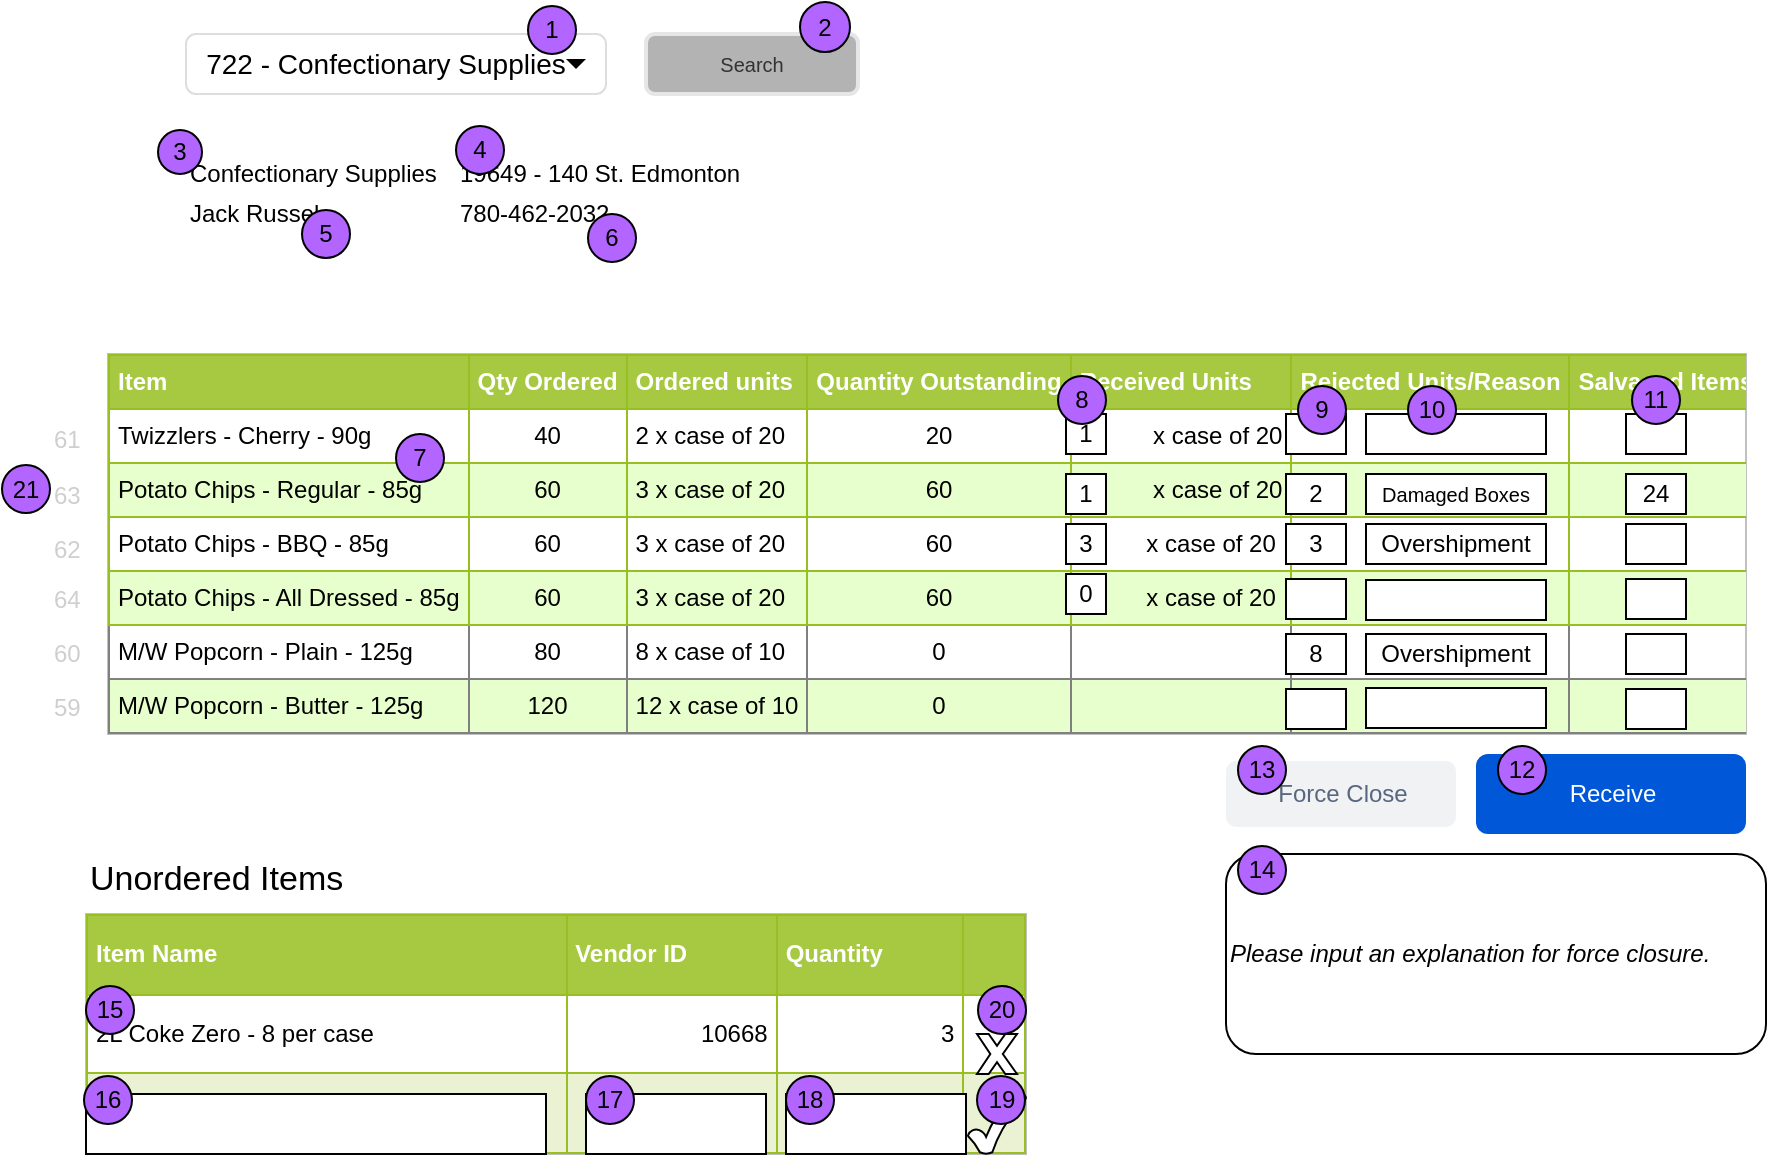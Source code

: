 <mxfile version="12.2.6" type="device" pages="1"><diagram id="E-9YQ9Q0uSyPEgUVO-gV" name="Page-1"><mxGraphModel dx="1621" dy="636" grid="0" gridSize="10" guides="1" tooltips="1" connect="1" arrows="1" fold="1" page="0" pageScale="1" pageWidth="850" pageHeight="1100" math="0" shadow="0"><root><mxCell id="0"/><mxCell id="1" parent="0"/><mxCell id="veQuT07u7sGcPLlV7KV6-1" value="722 - Confectionary Supplies" style="html=1;shadow=0;dashed=0;shape=mxgraph.bootstrap.rrect;rSize=5;strokeColor=#dddddd;spacingRight=10;fontSize=14;whiteSpace=wrap;align=center;" parent="1" vertex="1"><mxGeometry x="80" y="90" width="210" height="30" as="geometry"/></mxCell><mxCell id="veQuT07u7sGcPLlV7KV6-2" value="" style="shape=triangle;direction=south;fillColor=#000000;strokeColor=none;perimeter=none;" parent="veQuT07u7sGcPLlV7KV6-1" vertex="1"><mxGeometry x="1" y="0.5" width="10" height="5" relative="1" as="geometry"><mxPoint x="-20" y="-2.5" as="offset"/></mxGeometry></mxCell><mxCell id="veQuT07u7sGcPLlV7KV6-57" value="1" style="ellipse;whiteSpace=wrap;html=1;aspect=fixed;labelBackgroundColor=none;fontColor=none;fillColor=#B266FF;" parent="veQuT07u7sGcPLlV7KV6-1" vertex="1"><mxGeometry x="171" y="-14" width="24" height="24" as="geometry"/></mxCell><mxCell id="veQuT07u7sGcPLlV7KV6-5" value="Search" style="rounded=1;html=1;shadow=0;dashed=0;whiteSpace=wrap;fontSize=10;fillColor=#B3B3B3;align=center;strokeColor=#E6E6E6;fontColor=#333333;strokeWidth=2;" parent="1" vertex="1"><mxGeometry x="310" y="90" width="106" height="30" as="geometry"/></mxCell><mxCell id="veQuT07u7sGcPLlV7KV6-9" value="&lt;div&gt;Confectionary Supplies&lt;/div&gt;" style="text;html=1;resizable=0;points=[];autosize=1;align=left;verticalAlign=top;spacingTop=-4;" parent="1" vertex="1"><mxGeometry x="80" y="150" width="140" height="20" as="geometry"/></mxCell><mxCell id="veQuT07u7sGcPLlV7KV6-10" value="Jack Russel" style="text;html=1;resizable=0;points=[];autosize=1;align=left;verticalAlign=top;spacingTop=-4;" parent="1" vertex="1"><mxGeometry x="80" y="170" width="80" height="20" as="geometry"/></mxCell><mxCell id="veQuT07u7sGcPLlV7KV6-11" value="780-462-2032" style="text;html=1;resizable=0;points=[];autosize=1;align=left;verticalAlign=top;spacingTop=-4;" parent="1" vertex="1"><mxGeometry x="215" y="170" width="90" height="20" as="geometry"/></mxCell><mxCell id="veQuT07u7sGcPLlV7KV6-12" value="19649 - 140 St. Edmonton" style="text;html=1;resizable=0;points=[];autosize=1;align=left;verticalAlign=top;spacingTop=-4;" parent="1" vertex="1"><mxGeometry x="215" y="150" width="150" height="20" as="geometry"/></mxCell><mxCell id="veQuT07u7sGcPLlV7KV6-13" value="&lt;table style=&quot;width: 100% ; height: 100% ; border-collapse: collapse&quot; width=&quot;100%&quot; cellpadding=&quot;4&quot; border=&quot;1&quot;&gt;&lt;tbody&gt;&lt;tr style=&quot;background-color: #a7c942 ; color: #ffffff ; border: 1px solid #98bf21&quot;&gt;&lt;th align=&quot;left&quot;&gt;Item&lt;/th&gt;&lt;th align=&quot;left&quot;&gt;Qty Ordered&lt;br&gt;&lt;/th&gt;&lt;th align=&quot;left&quot;&gt;Ordered units&lt;br&gt;&lt;/th&gt;&lt;td&gt;&lt;b&gt;Quantity Outstanding&lt;br&gt;&lt;/b&gt;&lt;/td&gt;&lt;td&gt;&lt;b&gt;Received Units&lt;br&gt;&lt;/b&gt;&lt;/td&gt;&lt;td&gt;&lt;b&gt;Rejected Units/Reason&lt;br&gt;&lt;/b&gt;&lt;/td&gt;&lt;td&gt;&lt;b&gt;Salvaged Items&lt;br&gt;&lt;/b&gt;&lt;/td&gt;&lt;/tr&gt;&lt;tr style=&quot;border: 1px solid #98bf21&quot;&gt;&lt;td&gt;Twizzlers - Cherry - 90g&lt;br&gt;&lt;/td&gt;&lt;td align=&quot;center&quot;&gt;40&lt;br&gt;&lt;/td&gt;&lt;td&gt;2 x case of 20&lt;br&gt;&lt;/td&gt;&lt;td align=&quot;center&quot;&gt;20&lt;br&gt;&lt;/td&gt;&lt;td&gt;&amp;nbsp;&amp;nbsp;&amp;nbsp;&amp;nbsp; &amp;nbsp; &amp;nbsp; &amp;nbsp; x case of 20&lt;br&gt;&lt;/td&gt;&lt;td&gt;&lt;br&gt;&lt;/td&gt;&lt;td&gt;&lt;br&gt;&lt;/td&gt;&lt;/tr&gt;&lt;tr style=&quot;background-color: #eaf2d3 ; border: 1px solid #98bf21&quot;&gt;&lt;td style=&quot;background-color: rgb(230 , 255 , 204)&quot;&gt;Potato Chips - Regular - 85g&lt;br&gt;&lt;/td&gt;&lt;td style=&quot;background-color: rgb(230 , 255 , 204)&quot; align=&quot;center&quot;&gt;60&lt;/td&gt;&lt;td style=&quot;background-color: rgb(230 , 255 , 204)&quot;&gt;3 x case of 20&lt;br&gt;&lt;/td&gt;&lt;td style=&quot;background-color: rgb(230 , 255 , 204)&quot; align=&quot;center&quot;&gt;60&lt;br&gt;&lt;/td&gt;&lt;td style=&quot;background-color: rgb(230 , 255 , 204)&quot;&gt;&amp;nbsp;&amp;nbsp;&amp;nbsp;&amp;nbsp; &amp;nbsp; &amp;nbsp; &amp;nbsp; x case of 20&lt;/td&gt;&lt;td style=&quot;background-color: rgb(230 , 255 , 204)&quot;&gt;&lt;br&gt;&lt;/td&gt;&lt;td style=&quot;background-color: rgb(230 , 255 , 204)&quot;&gt;&lt;br&gt;&lt;/td&gt;&lt;/tr&gt;&lt;tr style=&quot;border: 1px solid #98bf21&quot;&gt;&lt;td&gt;Potato Chips - BBQ - 85g&lt;br&gt;&lt;/td&gt;&lt;td align=&quot;center&quot;&gt;60&lt;/td&gt;&lt;td&gt;3 x case of 20&lt;/td&gt;&lt;td align=&quot;center&quot;&gt;60&lt;br&gt;&lt;/td&gt;&lt;td&gt;&amp;nbsp;&amp;nbsp;&amp;nbsp; &amp;nbsp; &amp;nbsp; &amp;nbsp; x case of 20&lt;/td&gt;&lt;td&gt;&lt;br&gt;&lt;/td&gt;&lt;td&gt;&lt;br&gt;&lt;/td&gt;&lt;/tr&gt;&lt;tr style=&quot;background-color: #eaf2d3 ; border: 1px solid #98bf21&quot;&gt;&lt;td style=&quot;background-color: rgb(230 , 255 , 204)&quot;&gt;Potato Chips - All Dressed - 85g&lt;br&gt;&lt;/td&gt;&lt;td style=&quot;background-color: rgb(230 , 255 , 204)&quot; align=&quot;center&quot;&gt;60&lt;/td&gt;&lt;td style=&quot;background-color: rgb(230 , 255 , 204)&quot;&gt;3 x case of 20&lt;/td&gt;&lt;td style=&quot;background-color: rgb(230 , 255 , 204)&quot; align=&quot;center&quot;&gt;60&lt;br&gt;&lt;/td&gt;&lt;td style=&quot;background-color: rgb(230 , 255 , 204)&quot;&gt;&amp;nbsp;&amp;nbsp;&amp;nbsp; &amp;nbsp; &amp;nbsp; &amp;nbsp; x case of 20&lt;/td&gt;&lt;td style=&quot;background-color: rgb(230 , 255 , 204)&quot;&gt;&lt;br&gt;&lt;/td&gt;&lt;td style=&quot;background-color: rgb(230 , 255 , 204)&quot;&gt;&lt;br&gt;&lt;/td&gt;&lt;/tr&gt;&lt;tr&gt;&lt;td&gt;M/W Popcorn - Plain - 125g&lt;br&gt;&lt;/td&gt;&lt;td align=&quot;center&quot;&gt;80&lt;br&gt;&lt;/td&gt;&lt;td&gt;8 x case of 10&lt;br&gt;&lt;/td&gt;&lt;td align=&quot;center&quot;&gt;0&lt;br&gt;&lt;/td&gt;&lt;td&gt;&lt;br&gt;&lt;/td&gt;&lt;td&gt;&lt;br&gt;&lt;/td&gt;&lt;td&gt;&lt;br&gt;&lt;/td&gt;&lt;/tr&gt;&lt;tr&gt;&lt;td style=&quot;background-color: rgb(230 , 255 , 204)&quot;&gt;M/W Popcorn - Butter - 125g&lt;br&gt;&lt;/td&gt;&lt;td style=&quot;background-color: rgb(230 , 255 , 204)&quot; align=&quot;center&quot;&gt;120&lt;br&gt;&lt;/td&gt;&lt;td style=&quot;background-color: rgb(230 , 255 , 204)&quot;&gt;12 x case of 10&lt;br&gt;&lt;/td&gt;&lt;td style=&quot;background-color: rgb(230 , 255 , 204)&quot; align=&quot;center&quot;&gt;0&lt;br&gt;&lt;/td&gt;&lt;td style=&quot;background-color: rgb(230 , 255 , 204)&quot;&gt;&lt;br&gt;&lt;/td&gt;&lt;td style=&quot;background-color: rgb(230 , 255 , 204)&quot;&gt;&lt;br&gt;&lt;/td&gt;&lt;td style=&quot;background-color: rgb(230 , 255 , 204)&quot;&gt;&lt;br&gt;&lt;/td&gt;&lt;/tr&gt;&lt;/tbody&gt;&lt;/table&gt;" style="text;html=1;strokeColor=#c0c0c0;fillColor=#ffffff;overflow=fill;rounded=0;" parent="1" vertex="1"><mxGeometry x="41" y="250" width="819" height="190" as="geometry"/></mxCell><mxCell id="veQuT07u7sGcPLlV7KV6-14" value="1" style="rounded=0;whiteSpace=wrap;html=1;" parent="1" vertex="1"><mxGeometry x="520" y="280" width="20" height="20" as="geometry"/></mxCell><mxCell id="veQuT07u7sGcPLlV7KV6-15" value="1" style="rounded=0;whiteSpace=wrap;html=1;" parent="1" vertex="1"><mxGeometry x="520" y="310" width="20" height="20" as="geometry"/></mxCell><mxCell id="veQuT07u7sGcPLlV7KV6-16" value="3" style="rounded=0;whiteSpace=wrap;html=1;" parent="1" vertex="1"><mxGeometry x="520" y="335" width="20" height="20" as="geometry"/></mxCell><mxCell id="veQuT07u7sGcPLlV7KV6-18" value="0" style="rounded=0;whiteSpace=wrap;html=1;" parent="1" vertex="1"><mxGeometry x="520" y="360" width="20" height="20" as="geometry"/></mxCell><mxCell id="veQuT07u7sGcPLlV7KV6-19" value="" style="rounded=0;whiteSpace=wrap;html=1;" parent="1" vertex="1"><mxGeometry x="670" y="280" width="90" height="20" as="geometry"/></mxCell><mxCell id="veQuT07u7sGcPLlV7KV6-20" value="&lt;font style=&quot;font-size: 10px&quot;&gt;Damaged Boxes&lt;/font&gt;" style="rounded=0;whiteSpace=wrap;html=1;" parent="1" vertex="1"><mxGeometry x="670" y="310" width="90" height="20" as="geometry"/></mxCell><mxCell id="veQuT07u7sGcPLlV7KV6-21" value="Overshipment" style="rounded=0;whiteSpace=wrap;html=1;" parent="1" vertex="1"><mxGeometry x="670" y="335" width="90" height="20" as="geometry"/></mxCell><mxCell id="veQuT07u7sGcPLlV7KV6-23" value="" style="rounded=0;whiteSpace=wrap;html=1;" parent="1" vertex="1"><mxGeometry x="670" y="363" width="90" height="20" as="geometry"/></mxCell><mxCell id="veQuT07u7sGcPLlV7KV6-24" value="Overshipment" style="rounded=0;whiteSpace=wrap;html=1;" parent="1" vertex="1"><mxGeometry x="670" y="390" width="90" height="20" as="geometry"/></mxCell><mxCell id="veQuT07u7sGcPLlV7KV6-26" value="" style="rounded=0;whiteSpace=wrap;html=1;" parent="1" vertex="1"><mxGeometry x="670" y="417" width="90" height="20" as="geometry"/></mxCell><mxCell id="veQuT07u7sGcPLlV7KV6-27" value="24" style="rounded=0;whiteSpace=wrap;html=1;" parent="1" vertex="1"><mxGeometry x="800" y="310" width="30" height="20" as="geometry"/></mxCell><mxCell id="veQuT07u7sGcPLlV7KV6-28" value="" style="rounded=0;whiteSpace=wrap;html=1;" parent="1" vertex="1"><mxGeometry x="630" y="280" width="30" height="20" as="geometry"/></mxCell><mxCell id="veQuT07u7sGcPLlV7KV6-29" value="2" style="rounded=0;whiteSpace=wrap;html=1;" parent="1" vertex="1"><mxGeometry x="630" y="310" width="30" height="20" as="geometry"/></mxCell><mxCell id="veQuT07u7sGcPLlV7KV6-30" value="3" style="rounded=0;whiteSpace=wrap;html=1;" parent="1" vertex="1"><mxGeometry x="630" y="335" width="30" height="20" as="geometry"/></mxCell><mxCell id="veQuT07u7sGcPLlV7KV6-31" value="" style="rounded=0;whiteSpace=wrap;html=1;" parent="1" vertex="1"><mxGeometry x="630" y="362.5" width="30" height="20" as="geometry"/></mxCell><mxCell id="veQuT07u7sGcPLlV7KV6-32" value="8" style="rounded=0;whiteSpace=wrap;html=1;" parent="1" vertex="1"><mxGeometry x="630" y="390" width="30" height="20" as="geometry"/></mxCell><mxCell id="veQuT07u7sGcPLlV7KV6-33" value="" style="rounded=0;whiteSpace=wrap;html=1;" parent="1" vertex="1"><mxGeometry x="630" y="417.5" width="30" height="20" as="geometry"/></mxCell><mxCell id="veQuT07u7sGcPLlV7KV6-34" value="" style="rounded=0;whiteSpace=wrap;html=1;" parent="1" vertex="1"><mxGeometry x="800" y="280" width="30" height="20" as="geometry"/></mxCell><mxCell id="veQuT07u7sGcPLlV7KV6-35" value="" style="rounded=0;whiteSpace=wrap;html=1;" parent="1" vertex="1"><mxGeometry x="800" y="335" width="30" height="20" as="geometry"/></mxCell><mxCell id="veQuT07u7sGcPLlV7KV6-36" value="" style="rounded=0;whiteSpace=wrap;html=1;" parent="1" vertex="1"><mxGeometry x="800" y="362.5" width="30" height="20" as="geometry"/></mxCell><mxCell id="veQuT07u7sGcPLlV7KV6-37" value="" style="rounded=0;whiteSpace=wrap;html=1;" parent="1" vertex="1"><mxGeometry x="800" y="390" width="30" height="20" as="geometry"/></mxCell><mxCell id="veQuT07u7sGcPLlV7KV6-38" value="" style="rounded=0;whiteSpace=wrap;html=1;" parent="1" vertex="1"><mxGeometry x="800" y="417.5" width="30" height="20" as="geometry"/></mxCell><mxCell id="veQuT07u7sGcPLlV7KV6-39" value="Receive" style="rounded=1;fillColor=#0057D8;align=center;strokeColor=none;html=1;fontColor=#ffffff;fontSize=12" parent="1" vertex="1"><mxGeometry x="725" y="450" width="135" height="40" as="geometry"/></mxCell><mxCell id="veQuT07u7sGcPLlV7KV6-41" value="Force Close" style="rounded=1;align=center;fillColor=#F1F2F4;strokeColor=none;html=1;fontColor=#596780;fontSize=12" parent="1" vertex="1"><mxGeometry x="600" y="453.5" width="115" height="33" as="geometry"/></mxCell><mxCell id="veQuT07u7sGcPLlV7KV6-45" value="&lt;font style=&quot;font-size: 17px&quot;&gt;Unordered Items&lt;/font&gt;" style="text;html=1;resizable=0;points=[];autosize=1;align=left;verticalAlign=top;spacingTop=-4;" parent="1" vertex="1"><mxGeometry x="30" y="500" width="140" height="20" as="geometry"/></mxCell><mxCell id="veQuT07u7sGcPLlV7KV6-46" value="&lt;table style=&quot;width: 100% ; height: 100% ; border-collapse: collapse&quot; width=&quot;100%&quot; cellpadding=&quot;4&quot; border=&quot;1&quot;&gt;&lt;tbody&gt;&lt;tr style=&quot;background-color: #a7c942 ; color: #ffffff ; border: 1px solid #98bf21&quot;&gt;&lt;th align=&quot;left&quot;&gt;Item Name&lt;br&gt;&lt;/th&gt;&lt;th align=&quot;left&quot;&gt;Vendor ID&lt;br&gt;&lt;/th&gt;&lt;th align=&quot;left&quot;&gt;Quantity&lt;/th&gt;&lt;td&gt;&lt;br&gt;&lt;/td&gt;&lt;/tr&gt;&lt;tr style=&quot;border: 1px solid #98bf21&quot;&gt;&lt;td&gt;2L Coke Zero - 8 per case&lt;br&gt;&lt;/td&gt;&lt;td align=&quot;right&quot;&gt;10668&lt;br&gt;&lt;/td&gt;&lt;td align=&quot;right&quot;&gt;3&lt;/td&gt;&lt;td&gt;&amp;nbsp;&amp;nbsp;&amp;nbsp; &lt;br&gt;&lt;/td&gt;&lt;/tr&gt;&lt;tr style=&quot;background-color: #eaf2d3 ; border: 1px solid #98bf21&quot;&gt;&lt;td&gt;&lt;br&gt;&lt;/td&gt;&lt;td&gt;&lt;br&gt;&lt;/td&gt;&lt;td&gt;&lt;br&gt;&lt;/td&gt;&lt;td&gt;&lt;br&gt;&lt;/td&gt;&lt;/tr&gt;&lt;/tbody&gt;&lt;/table&gt;" style="text;html=1;strokeColor=#c0c0c0;fillColor=#ffffff;overflow=fill;rounded=0;" parent="1" vertex="1"><mxGeometry x="30" y="530" width="470" height="120" as="geometry"/></mxCell><mxCell id="veQuT07u7sGcPLlV7KV6-47" value="&lt;div align=&quot;left&quot;&gt;&lt;i&gt;Please input an explanation for force closure.&lt;/i&gt;&lt;br&gt;&lt;/div&gt;" style="rounded=1;whiteSpace=wrap;html=1;align=left;" parent="1" vertex="1"><mxGeometry x="600" y="500" width="270" height="100" as="geometry"/></mxCell><mxCell id="veQuT07u7sGcPLlV7KV6-48" value="" style="rounded=0;whiteSpace=wrap;html=1;" parent="1" vertex="1"><mxGeometry x="30" y="620" width="230" height="30" as="geometry"/></mxCell><mxCell id="veQuT07u7sGcPLlV7KV6-49" value="" style="rounded=0;whiteSpace=wrap;html=1;" parent="1" vertex="1"><mxGeometry x="280" y="620" width="90" height="30" as="geometry"/></mxCell><mxCell id="veQuT07u7sGcPLlV7KV6-50" value="" style="rounded=0;whiteSpace=wrap;html=1;" parent="1" vertex="1"><mxGeometry x="380" y="620" width="90" height="30" as="geometry"/></mxCell><mxCell id="veQuT07u7sGcPLlV7KV6-51" value="" style="verticalLabelPosition=bottom;verticalAlign=top;html=1;shape=mxgraph.basic.tick" parent="1" vertex="1"><mxGeometry x="471" y="620" width="29" height="30" as="geometry"/></mxCell><mxCell id="veQuT07u7sGcPLlV7KV6-52" value="" style="verticalLabelPosition=bottom;verticalAlign=top;html=1;shape=mxgraph.basic.x" parent="1" vertex="1"><mxGeometry x="475.5" y="590" width="20" height="20" as="geometry"/></mxCell><mxCell id="veQuT07u7sGcPLlV7KV6-58" value="2" style="ellipse;whiteSpace=wrap;html=1;aspect=fixed;labelBackgroundColor=none;fontColor=none;fillColor=#B266FF;" parent="1" vertex="1"><mxGeometry x="387" y="74" width="25" height="25" as="geometry"/></mxCell><mxCell id="veQuT07u7sGcPLlV7KV6-60" value="3" style="ellipse;whiteSpace=wrap;html=1;aspect=fixed;labelBackgroundColor=none;fontColor=none;fillColor=#B266FF;" parent="1" vertex="1"><mxGeometry x="66" y="138" width="22" height="22" as="geometry"/></mxCell><mxCell id="veQuT07u7sGcPLlV7KV6-62" value="4" style="ellipse;whiteSpace=wrap;html=1;aspect=fixed;labelBackgroundColor=none;fontColor=none;fillColor=#B266FF;" parent="1" vertex="1"><mxGeometry x="215" y="136" width="24" height="24" as="geometry"/></mxCell><mxCell id="veQuT07u7sGcPLlV7KV6-63" value="5" style="ellipse;whiteSpace=wrap;html=1;aspect=fixed;labelBackgroundColor=none;fontColor=none;fillColor=#B266FF;" parent="1" vertex="1"><mxGeometry x="138" y="178" width="24" height="24" as="geometry"/></mxCell><mxCell id="veQuT07u7sGcPLlV7KV6-64" value="6" style="ellipse;whiteSpace=wrap;html=1;aspect=fixed;labelBackgroundColor=none;fontColor=none;fillColor=#B266FF;" parent="1" vertex="1"><mxGeometry x="281" y="180" width="24" height="24" as="geometry"/></mxCell><mxCell id="veQuT07u7sGcPLlV7KV6-65" value="7" style="ellipse;whiteSpace=wrap;html=1;aspect=fixed;labelBackgroundColor=none;fontColor=none;fillColor=#B266FF;" parent="1" vertex="1"><mxGeometry x="185" y="290" width="24" height="24" as="geometry"/></mxCell><mxCell id="veQuT07u7sGcPLlV7KV6-66" value="8" style="ellipse;whiteSpace=wrap;html=1;aspect=fixed;labelBackgroundColor=none;fontColor=none;fillColor=#B266FF;" parent="1" vertex="1"><mxGeometry x="516" y="261" width="24" height="24" as="geometry"/></mxCell><mxCell id="veQuT07u7sGcPLlV7KV6-67" value="9" style="ellipse;whiteSpace=wrap;html=1;aspect=fixed;labelBackgroundColor=none;fontColor=none;fillColor=#B266FF;" parent="1" vertex="1"><mxGeometry x="636" y="266" width="24" height="24" as="geometry"/></mxCell><mxCell id="veQuT07u7sGcPLlV7KV6-68" value="10" style="ellipse;whiteSpace=wrap;html=1;aspect=fixed;labelBackgroundColor=none;fontColor=none;fillColor=#B266FF;" parent="1" vertex="1"><mxGeometry x="691" y="266" width="24" height="24" as="geometry"/></mxCell><mxCell id="veQuT07u7sGcPLlV7KV6-71" value="11" style="ellipse;whiteSpace=wrap;html=1;aspect=fixed;labelBackgroundColor=none;fontColor=none;fillColor=#B266FF;" parent="1" vertex="1"><mxGeometry x="803" y="261" width="24" height="24" as="geometry"/></mxCell><mxCell id="veQuT07u7sGcPLlV7KV6-72" value="12" style="ellipse;whiteSpace=wrap;html=1;aspect=fixed;labelBackgroundColor=none;fontColor=none;fillColor=#B266FF;" parent="1" vertex="1"><mxGeometry x="736" y="446" width="24" height="24" as="geometry"/></mxCell><mxCell id="veQuT07u7sGcPLlV7KV6-73" value="13" style="ellipse;whiteSpace=wrap;html=1;aspect=fixed;labelBackgroundColor=none;fontColor=none;fillColor=#B266FF;" parent="1" vertex="1"><mxGeometry x="606" y="446" width="24" height="24" as="geometry"/></mxCell><mxCell id="veQuT07u7sGcPLlV7KV6-74" value="14" style="ellipse;whiteSpace=wrap;html=1;aspect=fixed;labelBackgroundColor=none;fontColor=none;fillColor=#B266FF;" parent="1" vertex="1"><mxGeometry x="606" y="496" width="24" height="24" as="geometry"/></mxCell><mxCell id="veQuT07u7sGcPLlV7KV6-75" value="15" style="ellipse;whiteSpace=wrap;html=1;aspect=fixed;labelBackgroundColor=none;fontColor=none;fillColor=#B266FF;" parent="1" vertex="1"><mxGeometry x="30" y="566" width="24" height="24" as="geometry"/></mxCell><mxCell id="veQuT07u7sGcPLlV7KV6-76" value="16" style="ellipse;whiteSpace=wrap;html=1;aspect=fixed;labelBackgroundColor=none;fontColor=none;fillColor=#B266FF;" parent="1" vertex="1"><mxGeometry x="29" y="611" width="24" height="24" as="geometry"/></mxCell><mxCell id="veQuT07u7sGcPLlV7KV6-77" value="18" style="ellipse;whiteSpace=wrap;html=1;aspect=fixed;labelBackgroundColor=none;fontColor=none;fillColor=#B266FF;" parent="1" vertex="1"><mxGeometry x="380" y="611" width="24" height="24" as="geometry"/></mxCell><mxCell id="veQuT07u7sGcPLlV7KV6-78" value="17" style="ellipse;whiteSpace=wrap;html=1;aspect=fixed;labelBackgroundColor=none;fontColor=none;fillColor=#B266FF;" parent="1" vertex="1"><mxGeometry x="280" y="611" width="24" height="24" as="geometry"/></mxCell><mxCell id="veQuT07u7sGcPLlV7KV6-79" value="20" style="ellipse;whiteSpace=wrap;html=1;aspect=fixed;labelBackgroundColor=none;fontColor=none;fillColor=#B266FF;" parent="1" vertex="1"><mxGeometry x="476" y="566" width="24" height="24" as="geometry"/></mxCell><mxCell id="veQuT07u7sGcPLlV7KV6-80" value="19" style="ellipse;whiteSpace=wrap;html=1;aspect=fixed;labelBackgroundColor=none;fontColor=none;fillColor=#B266FF;" parent="1" vertex="1"><mxGeometry x="475.5" y="611" width="24" height="24" as="geometry"/></mxCell><mxCell id="VAZhveXMjtiDO8NJGttI-1" value="&lt;font color=&quot;#CFCFCF&quot;&gt;61&lt;/font&gt;" style="text;html=1;resizable=0;points=[];autosize=1;align=left;verticalAlign=top;spacingTop=-4;" vertex="1" parent="1"><mxGeometry x="12" y="283" width="23" height="14" as="geometry"/></mxCell><mxCell id="VAZhveXMjtiDO8NJGttI-3" value="&lt;font color=&quot;#CFCFCF&quot;&gt;62&lt;/font&gt;" style="text;html=1;resizable=0;points=[];autosize=1;align=left;verticalAlign=top;spacingTop=-4;direction=west;" vertex="1" parent="1"><mxGeometry x="12" y="338" width="23" height="14" as="geometry"/></mxCell><mxCell id="VAZhveXMjtiDO8NJGttI-7" value="&lt;font color=&quot;#CFCFCF&quot;&gt;64&lt;/font&gt;" style="text;html=1;resizable=0;points=[];autosize=1;align=left;verticalAlign=top;spacingTop=-4;" vertex="1" parent="1"><mxGeometry x="12" y="363" width="23" height="14" as="geometry"/></mxCell><mxCell id="VAZhveXMjtiDO8NJGttI-9" value="&lt;font color=&quot;#CFCFCF&quot;&gt;59&lt;/font&gt;" style="text;html=1;resizable=0;points=[];autosize=1;align=left;verticalAlign=top;spacingTop=-4;" vertex="1" parent="1"><mxGeometry x="12" y="417" width="23" height="14" as="geometry"/></mxCell><mxCell id="VAZhveXMjtiDO8NJGttI-10" value="&lt;font color=&quot;#CFCFCF&quot;&gt;63&lt;/font&gt;" style="text;html=1;resizable=0;points=[];autosize=1;align=left;verticalAlign=top;spacingTop=-4;" vertex="1" parent="1"><mxGeometry x="12" y="310.5" width="23" height="14" as="geometry"/></mxCell><mxCell id="VAZhveXMjtiDO8NJGttI-11" value="&lt;font color=&quot;#CFCFCF&quot;&gt;60&lt;/font&gt;" style="text;html=1;resizable=0;points=[];autosize=1;align=left;verticalAlign=top;spacingTop=-4;" vertex="1" parent="1"><mxGeometry x="12" y="390" width="23" height="14" as="geometry"/></mxCell><mxCell id="VAZhveXMjtiDO8NJGttI-12" value="21" style="ellipse;whiteSpace=wrap;html=1;aspect=fixed;labelBackgroundColor=none;fontColor=none;fillColor=#B266FF;" vertex="1" parent="1"><mxGeometry x="-12" y="305.5" width="24" height="24" as="geometry"/></mxCell></root></mxGraphModel></diagram></mxfile>